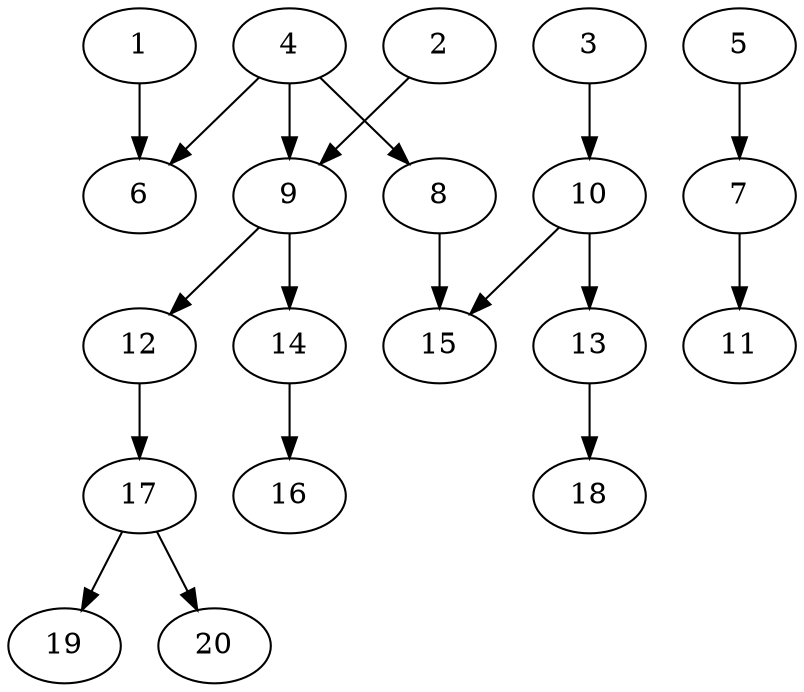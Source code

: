 // DAG automatically generated by daggen at Sat Jul 27 15:38:13 2019
// ./daggen --dot -n 20 --ccr 0.4 --fat 0.6 --regular 0.5 --density 0.4 --mindata 5242880 --maxdata 52428800 
digraph G {
  1 [size="86248960", alpha="0.04", expect_size="34499584"] 
  1 -> 6 [size ="34499584"]
  2 [size="15631360", alpha="0.19", expect_size="6252544"] 
  2 -> 9 [size ="6252544"]
  3 [size="77437440", alpha="0.16", expect_size="30974976"] 
  3 -> 10 [size ="30974976"]
  4 [size="25351680", alpha="0.02", expect_size="10140672"] 
  4 -> 6 [size ="10140672"]
  4 -> 8 [size ="10140672"]
  4 -> 9 [size ="10140672"]
  5 [size="72890880", alpha="0.09", expect_size="29156352"] 
  5 -> 7 [size ="29156352"]
  6 [size="64686080", alpha="0.11", expect_size="25874432"] 
  7 [size="117826560", alpha="0.13", expect_size="47130624"] 
  7 -> 11 [size ="47130624"]
  8 [size="126814720", alpha="0.10", expect_size="50725888"] 
  8 -> 15 [size ="50725888"]
  9 [size="103539200", alpha="0.18", expect_size="41415680"] 
  9 -> 12 [size ="41415680"]
  9 -> 14 [size ="41415680"]
  10 [size="25876480", alpha="0.19", expect_size="10350592"] 
  10 -> 13 [size ="10350592"]
  10 -> 15 [size ="10350592"]
  11 [size="34900480", alpha="0.07", expect_size="13960192"] 
  12 [size="60876800", alpha="0.07", expect_size="24350720"] 
  12 -> 17 [size ="24350720"]
  13 [size="56376320", alpha="0.19", expect_size="22550528"] 
  13 -> 18 [size ="22550528"]
  14 [size="30827520", alpha="0.09", expect_size="12331008"] 
  14 -> 16 [size ="12331008"]
  15 [size="44131840", alpha="0.05", expect_size="17652736"] 
  16 [size="94709760", alpha="0.05", expect_size="37883904"] 
  17 [size="39639040", alpha="0.12", expect_size="15855616"] 
  17 -> 19 [size ="15855616"]
  17 -> 20 [size ="15855616"]
  18 [size="117885440", alpha="0.08", expect_size="47154176"] 
  19 [size="61688320", alpha="0.08", expect_size="24675328"] 
  20 [size="52098560", alpha="0.17", expect_size="20839424"] 
}
